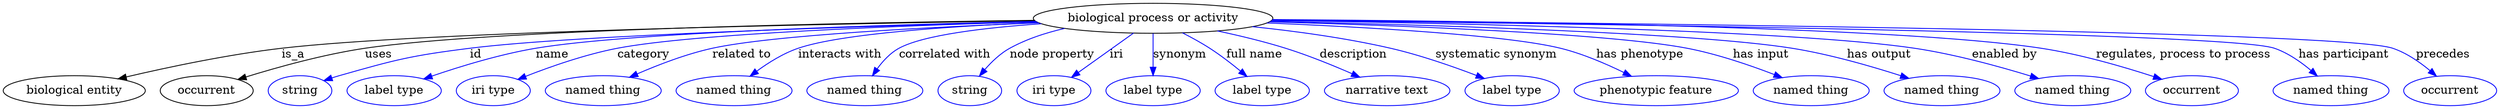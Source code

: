 digraph {
	graph [bb="0,0,2446.4,123"];
	node [label="\N"];
	"biological process or activity"	 [height=0.5,
		label="biological process or activity",
		pos="1140.2,105",
		width=3.1414];
	"biological entity"	 [height=0.5,
		pos="68.244,18",
		width=1.8957];
	"biological process or activity" -> "biological entity"	 [label=is_a,
		lp="287.24,61.5",
		pos="e,112.78,31.651 1027.7,103.09 827.67,99.235 417.92,89.116 276.24,69 223.25,61.476 164.08,46.286 122.44,34.432"];
	occurrent	 [height=0.5,
		pos="198.24,18",
		width=1.2277];
	"biological process or activity" -> occurrent	 [label=uses,
		lp="373.24,61.5",
		pos="e,229.78,30.658 1027.4,103.19 843.22,99.649 485.86,90.24 361.24,69 318.73,61.754 271.9,46.278 239.39,34.263"];
	id	 [color=blue,
		height=0.5,
		label=string,
		pos="291.24,18",
		width=0.84854];
	"biological process or activity" -> id	 [color=blue,
		label=id,
		lp="472.74,61.5",
		pos="e,315.07,29.585 1029.1,101.55 866.68,96.071 572.3,84.421 467.24,69 405.7,59.967 390.08,56.181 331.24,36 329,35.229 326.7,34.378 \
324.4,33.478",
		style=solid];
	name	 [color=blue,
		height=0.5,
		label="label type",
		pos="385.24,18",
		width=1.2638];
	"biological process or activity" -> name	 [color=blue,
		label=name,
		lp="552.74,61.5",
		pos="e,416.61,31.247 1028.8,101.86 881.02,97.093 628.23,86.656 537.24,69 498.53,61.488 456.12,46.672 425.95,34.936",
		style=solid];
	category	 [color=blue,
		height=0.5,
		label="iri type",
		pos="485.24,18",
		width=1.011];
	"biological process or activity" -> category	 [color=blue,
		label=category,
		lp="645.74,61.5",
		pos="e,511.58,30.474 1029.8,100.93 901.34,95.554 697.26,84.883 622.24,69 586.75,61.486 548.18,46.462 521.04,34.658",
		style=solid];
	"related to"	 [color=blue,
		height=0.5,
		label="named thing",
		pos="595.24,18",
		width=1.5346];
	"biological process or activity" -> "related to"	 [color=blue,
		label="related to",
		lp="743.24,61.5",
		pos="e,624.94,33.494 1032,99.616 926.85,93.691 774.78,83.106 717.24,69 688.44,61.937 657.63,49.014 634.18,37.944",
		style=solid];
	"interacts with"	 [color=blue,
		height=0.5,
		label="named thing",
		pos="723.24,18",
		width=1.5346];
	"biological process or activity" -> "interacts with"	 [color=blue,
		label="interacts with",
		lp="840.24,61.5",
		pos="e,743.9,34.98 1033.7,98.929 951.27,93.245 844.48,83.445 803.24,69 784.92,62.581 766.51,51.262 751.98,40.915",
		style=solid];
	"correlated with"	 [color=blue,
		height=0.5,
		label="named thing",
		pos="851.24,18",
		width=1.5346];
	"biological process or activity" -> "correlated with"	 [color=blue,
		label="correlated with",
		lp="942.24,61.5",
		pos="e,863.61,35.555 1040.6,96.373 986.31,90.43 925.44,81.363 901.24,69 889.34,62.917 878.59,52.912 870.14,43.368",
		style=solid];
	"node property"	 [color=blue,
		height=0.5,
		label=string,
		pos="955.24,18",
		width=0.84854];
	"biological process or activity" -> "node property"	 [color=blue,
		label="node property",
		lp="1043.2,61.5",
		pos="e,967.5,34.538 1062.4,91.794 1042.9,86.492 1022.6,79.142 1005.2,69 993.53,62.168 982.7,51.864 974.13,42.303",
		style=solid];
	iri	 [color=blue,
		height=0.5,
		label="iri type",
		pos="1040.2,18",
		width=1.011];
	"biological process or activity" -> iri	 [color=blue,
		label=iri,
		lp="1102.7,61.5",
		pos="e,1058.3,33.67 1119.5,86.974 1104,73.458 1082.6,54.876 1066,40.404",
		style=solid];
	synonym	 [color=blue,
		height=0.5,
		label="label type",
		pos="1140.2,18",
		width=1.2638];
	"biological process or activity" -> synonym	 [color=blue,
		label=synonym,
		lp="1165.7,61.5",
		pos="e,1140.2,36.003 1140.2,86.974 1140.2,75.192 1140.2,59.561 1140.2,46.158",
		style=solid];
	"full name"	 [color=blue,
		height=0.5,
		label="label type",
		pos="1249.2,18",
		width=1.2638];
	"biological process or activity" -> "full name"	 [color=blue,
		label="full name",
		lp="1239.7,61.5",
		pos="e,1232.9,34.882 1169.2,87.432 1177.8,81.843 1187.1,75.434 1195.2,69 1205.7,60.761 1216.5,50.884 1225.6,42.025",
		style=solid];
	description	 [color=blue,
		height=0.5,
		label="narrative text",
		pos="1370.2,18",
		width=1.6068];
	"biological process or activity" -> description	 [color=blue,
		label=description,
		lp="1334.7,61.5",
		pos="e,1342.5,34.069 1203.9,90.117 1225.3,84.396 1249.1,77.233 1270.2,69 1291.8,60.601 1315,49.001 1333.5,38.986",
		style=solid];
	"systematic synonym"	 [color=blue,
		height=0.5,
		label="label type",
		pos="1491.2,18",
		width=1.2638];
	"biological process or activity" -> "systematic synonym"	 [color=blue,
		label="systematic synonym",
		lp="1467.2,61.5",
		pos="e,1462.9,32.165 1235.5,95.225 1277.1,89.631 1326.1,81.226 1369.2,69 1398.4,60.754 1429.8,47.476 1453.5,36.535",
		style=solid];
	"has phenotype"	 [color=blue,
		height=0.5,
		label="phenotypic feature",
		pos="1631.2,18",
		width=2.1304];
	"biological process or activity" -> "has phenotype"	 [color=blue,
		label="has phenotype",
		lp="1605.7,61.5",
		pos="e,1603.7,34.978 1248.1,99.339 1344,93.508 1476.6,83.259 1527.2,69 1550.8,62.369 1575.5,50.513 1594.9,39.901",
		style=solid];
	"has input"	 [color=blue,
		height=0.5,
		label="named thing",
		pos="1781.2,18",
		width=1.5346];
	"biological process or activity" -> "has input"	 [color=blue,
		label="has input",
		lp="1723.2,61.5",
		pos="e,1750.3,32.98 1250.8,101.03 1377.2,95.806 1576.1,85.335 1649.2,69 1681,61.904 1715.3,48.481 1740.9,37.187",
		style=solid];
	"has output"	 [color=blue,
		height=0.5,
		label="named thing",
		pos="1909.2,18",
		width=1.5346];
	"biological process or activity" -> "has output"	 [color=blue,
		label="has output",
		lp="1838.7,61.5",
		pos="e,1874.7,32.059 1251.7,101.85 1401.5,97.029 1659.5,86.495 1752.2,69 1791.3,61.643 1834,47.317 1865,35.717",
		style=solid];
	"enabled by"	 [color=blue,
		height=0.5,
		label="named thing",
		pos="2037.2,18",
		width=1.5346];
	"biological process or activity" -> "enabled by"	 [color=blue,
		label="enabled by",
		lp="1962.2,61.5",
		pos="e,2001.6,31.781 1252.8,102.88 1427.5,98.998 1755.9,89.238 1871.2,69 1913,61.683 1958.9,47.041 1991.8,35.315",
		style=solid];
	"regulates, process to process"	 [color=blue,
		height=0.5,
		label=occurrent,
		pos="2154.2,18",
		width=1.2277];
	"biological process or activity" -> "regulates, process to process"	 [color=blue,
		label="regulates, process to process",
		lp="2132.2,61.5",
		pos="e,2123.1,30.898 1253.4,103.92 1452.4,101.4 1857,93.378 1996.2,69 2037.1,61.848 2082,46.618 2113.4,34.654",
		style=solid];
	"has participant"	 [color=blue,
		height=0.5,
		label="named thing",
		pos="2285.2,18",
		width=1.5346];
	"biological process or activity" -> "has participant"	 [color=blue,
		label="has participant",
		lp="2282.2,61.5",
		pos="e,2267.7,35.2 1253,102.98 1519.6,97.972 2169.4,84.269 2214.2,69 2231,63.301 2247.2,52.23 2259.9,41.854",
		style=solid];
	precedes	 [color=blue,
		height=0.5,
		label=occurrent,
		pos="2402.2,18",
		width=1.2277];
	"biological process or activity" -> precedes	 [color=blue,
		label=precedes,
		lp="2379.2,61.5",
		pos="e,2384.1,34.477 1253,103.26 1539.4,98.629 2275.8,85.207 2326.2,69 2344.4,63.167 2362.3,51.585 2376.1,40.931",
		style=solid];
}
